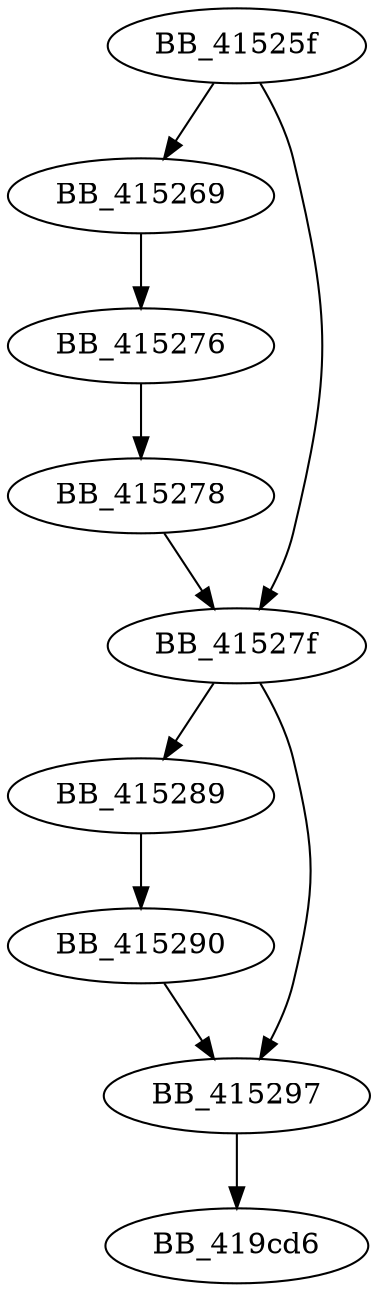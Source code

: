 DiGraph __mtterm{
BB_41525f->BB_415269
BB_41525f->BB_41527f
BB_415269->BB_415276
BB_415276->BB_415278
BB_415278->BB_41527f
BB_41527f->BB_415289
BB_41527f->BB_415297
BB_415289->BB_415290
BB_415290->BB_415297
BB_415297->BB_419cd6
}
